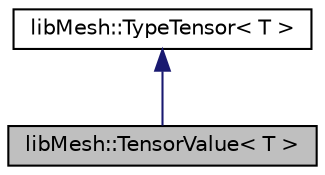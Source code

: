 digraph "libMesh::TensorValue&lt; T &gt;"
{
 // INTERACTIVE_SVG=YES
  edge [fontname="Helvetica",fontsize="10",labelfontname="Helvetica",labelfontsize="10"];
  node [fontname="Helvetica",fontsize="10",shape=record];
  Node1 [label="libMesh::TensorValue\< T \>",height=0.2,width=0.4,color="black", fillcolor="grey75", style="filled" fontcolor="black"];
  Node2 -> Node1 [dir="back",color="midnightblue",fontsize="10",style="solid",fontname="Helvetica"];
  Node2 [label="libMesh::TypeTensor\< T \>",height=0.2,width=0.4,color="black", fillcolor="white", style="filled",URL="$classlibMesh_1_1TypeTensor.html",tooltip="This class defines a tensor in LIBMESH_DIM dimensional space of type T. "];
}
